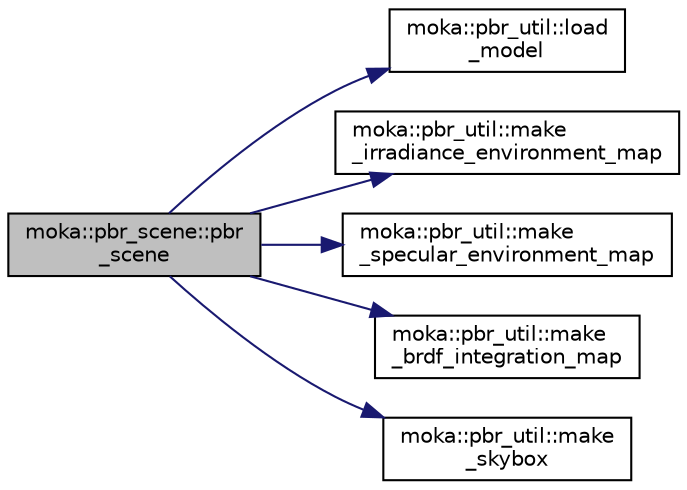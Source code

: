 digraph "moka::pbr_scene::pbr_scene"
{
 // LATEX_PDF_SIZE
  edge [fontname="Helvetica",fontsize="10",labelfontname="Helvetica",labelfontsize="10"];
  node [fontname="Helvetica",fontsize="10",shape=record];
  rankdir="LR";
  Node9 [label="moka::pbr_scene::pbr\l_scene",height=0.2,width=0.4,color="black", fillcolor="grey75", style="filled", fontcolor="black",tooltip="Create a new scene object."];
  Node9 -> Node10 [color="midnightblue",fontsize="10",style="solid",fontname="Helvetica"];
  Node10 [label="moka::pbr_util::load\l_model",height=0.2,width=0.4,color="black", fillcolor="white", style="filled",URL="$classmoka_1_1pbr__util.html#a6284a2bd80b2007a9bd057cf809998c5",tooltip="Load a model."];
  Node9 -> Node11 [color="midnightblue",fontsize="10",style="solid",fontname="Helvetica"];
  Node11 [label="moka::pbr_util::make\l_irradiance_environment_map",height=0.2,width=0.4,color="black", fillcolor="white", style="filled",URL="$classmoka_1_1pbr__util.html#adec38254baf03a15c7c93ac871eac05e",tooltip="Create an irradiance environment map."];
  Node9 -> Node12 [color="midnightblue",fontsize="10",style="solid",fontname="Helvetica"];
  Node12 [label="moka::pbr_util::make\l_specular_environment_map",height=0.2,width=0.4,color="black", fillcolor="white", style="filled",URL="$classmoka_1_1pbr__util.html#ac9c1b434ca30091fd08191485a8de41e",tooltip="Create a specular environment map."];
  Node9 -> Node13 [color="midnightblue",fontsize="10",style="solid",fontname="Helvetica"];
  Node13 [label="moka::pbr_util::make\l_brdf_integration_map",height=0.2,width=0.4,color="black", fillcolor="white", style="filled",URL="$classmoka_1_1pbr__util.html#a89ff10257ac7d9cce23c2a3c44aaae4c",tooltip="Create a BRDF integration map."];
  Node9 -> Node14 [color="midnightblue",fontsize="10",style="solid",fontname="Helvetica"];
  Node14 [label="moka::pbr_util::make\l_skybox",height=0.2,width=0.4,color="black", fillcolor="white", style="filled",URL="$classmoka_1_1pbr__util.html#ae7e38f3efe0bc1b3f48e21b379d0750d",tooltip="Create a skybox model."];
}
